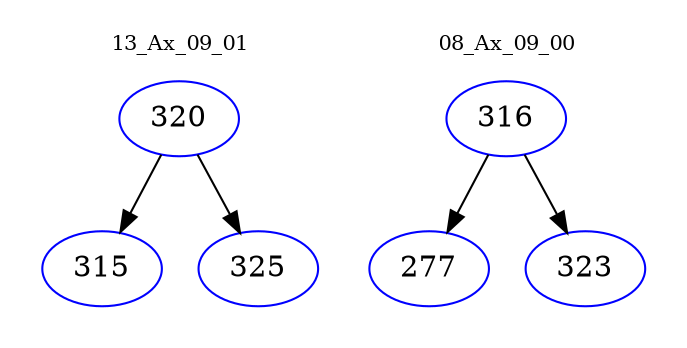 digraph{
subgraph cluster_0 {
color = white
label = "13_Ax_09_01";
fontsize=10;
T0_320 [label="320", color="blue"]
T0_320 -> T0_315 [color="black"]
T0_315 [label="315", color="blue"]
T0_320 -> T0_325 [color="black"]
T0_325 [label="325", color="blue"]
}
subgraph cluster_1 {
color = white
label = "08_Ax_09_00";
fontsize=10;
T1_316 [label="316", color="blue"]
T1_316 -> T1_277 [color="black"]
T1_277 [label="277", color="blue"]
T1_316 -> T1_323 [color="black"]
T1_323 [label="323", color="blue"]
}
}
